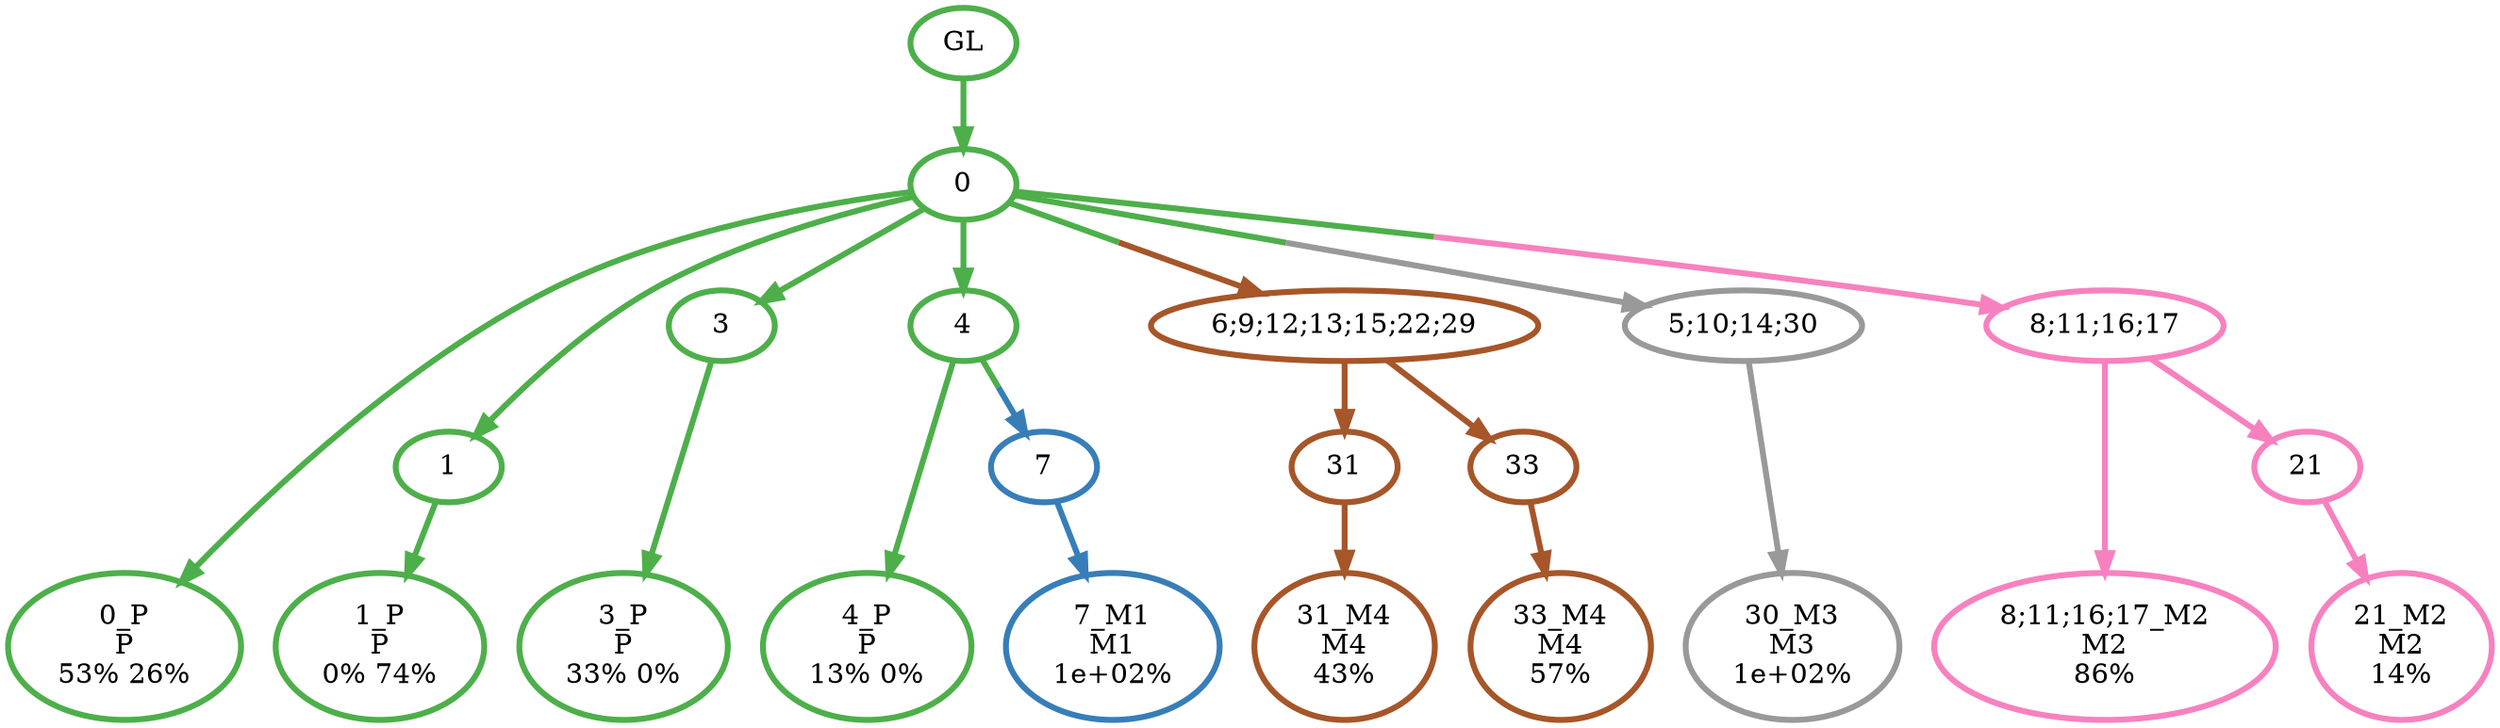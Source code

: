digraph T {
	{
		rank=same
		19 [penwidth=3,colorscheme=set19,color=3,label="0_P\nP\n53% 26%"]
		17 [penwidth=3,colorscheme=set19,color=3,label="1_P\nP\n0% 74%"]
		15 [penwidth=3,colorscheme=set19,color=3,label="3_P\nP\n33% 0%"]
		13 [penwidth=3,colorscheme=set19,color=3,label="4_P\nP\n13% 0%"]
		12 [penwidth=3,colorscheme=set19,color=2,label="7_M1\nM1\n1e+02%"]
		11 [penwidth=3,colorscheme=set19,color=8,label="8;11;16;17_M2\nM2\n86%"]
		9 [penwidth=3,colorscheme=set19,color=8,label="21_M2\nM2\n14%"]
		8 [penwidth=3,colorscheme=set19,color=9,label="30_M3\nM3\n1e+02%"]
		6 [penwidth=3,colorscheme=set19,color=7,label="31_M4\nM4\n43%"]
		4 [penwidth=3,colorscheme=set19,color=7,label="33_M4\nM4\n57%"]
	}
	21 [penwidth=3,colorscheme=set19,color=3,label="GL"]
	20 [penwidth=3,colorscheme=set19,color=3,label="0"]
	18 [penwidth=3,colorscheme=set19,color=3,label="1"]
	16 [penwidth=3,colorscheme=set19,color=3,label="3"]
	14 [penwidth=3,colorscheme=set19,color=3,label="4"]
	10 [penwidth=3,colorscheme=set19,color=8,label="21"]
	7 [penwidth=3,colorscheme=set19,color=7,label="31"]
	5 [penwidth=3,colorscheme=set19,color=7,label="33"]
	3 [penwidth=3,colorscheme=set19,color=7,label="6;9;12;13;15;22;29"]
	2 [penwidth=3,colorscheme=set19,color=9,label="5;10;14;30"]
	1 [penwidth=3,colorscheme=set19,color=8,label="8;11;16;17"]
	0 [penwidth=3,colorscheme=set19,color=2,label="7"]
	21 -> 20 [penwidth=3,colorscheme=set19,color=3]
	20 -> 19 [penwidth=3,colorscheme=set19,color=3]
	20 -> 18 [penwidth=3,colorscheme=set19,color=3]
	20 -> 16 [penwidth=3,colorscheme=set19,color=3]
	20 -> 14 [penwidth=3,colorscheme=set19,color=3]
	20 -> 3 [penwidth=3,colorscheme=set19,color="3;0.5:7"]
	20 -> 2 [penwidth=3,colorscheme=set19,color="3;0.5:9"]
	20 -> 1 [penwidth=3,colorscheme=set19,color="3;0.5:8"]
	18 -> 17 [penwidth=3,colorscheme=set19,color=3]
	16 -> 15 [penwidth=3,colorscheme=set19,color=3]
	14 -> 13 [penwidth=3,colorscheme=set19,color=3]
	14 -> 0 [penwidth=3,colorscheme=set19,color="3;0.5:2"]
	10 -> 9 [penwidth=3,colorscheme=set19,color=8]
	7 -> 6 [penwidth=3,colorscheme=set19,color=7]
	5 -> 4 [penwidth=3,colorscheme=set19,color=7]
	3 -> 7 [penwidth=3,colorscheme=set19,color=7]
	3 -> 5 [penwidth=3,colorscheme=set19,color=7]
	2 -> 8 [penwidth=3,colorscheme=set19,color=9]
	1 -> 11 [penwidth=3,colorscheme=set19,color=8]
	1 -> 10 [penwidth=3,colorscheme=set19,color=8]
	0 -> 12 [penwidth=3,colorscheme=set19,color=2]
}
